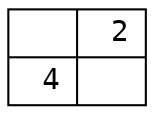 digraph {
  node [fontname="Courier"];
  rankdir=LR;
  s0_1_2_0 [shape=record, label="{&nbsp;&nbsp;|&nbsp;2}|{&nbsp;4|&nbsp;&nbsp;}"];
}
